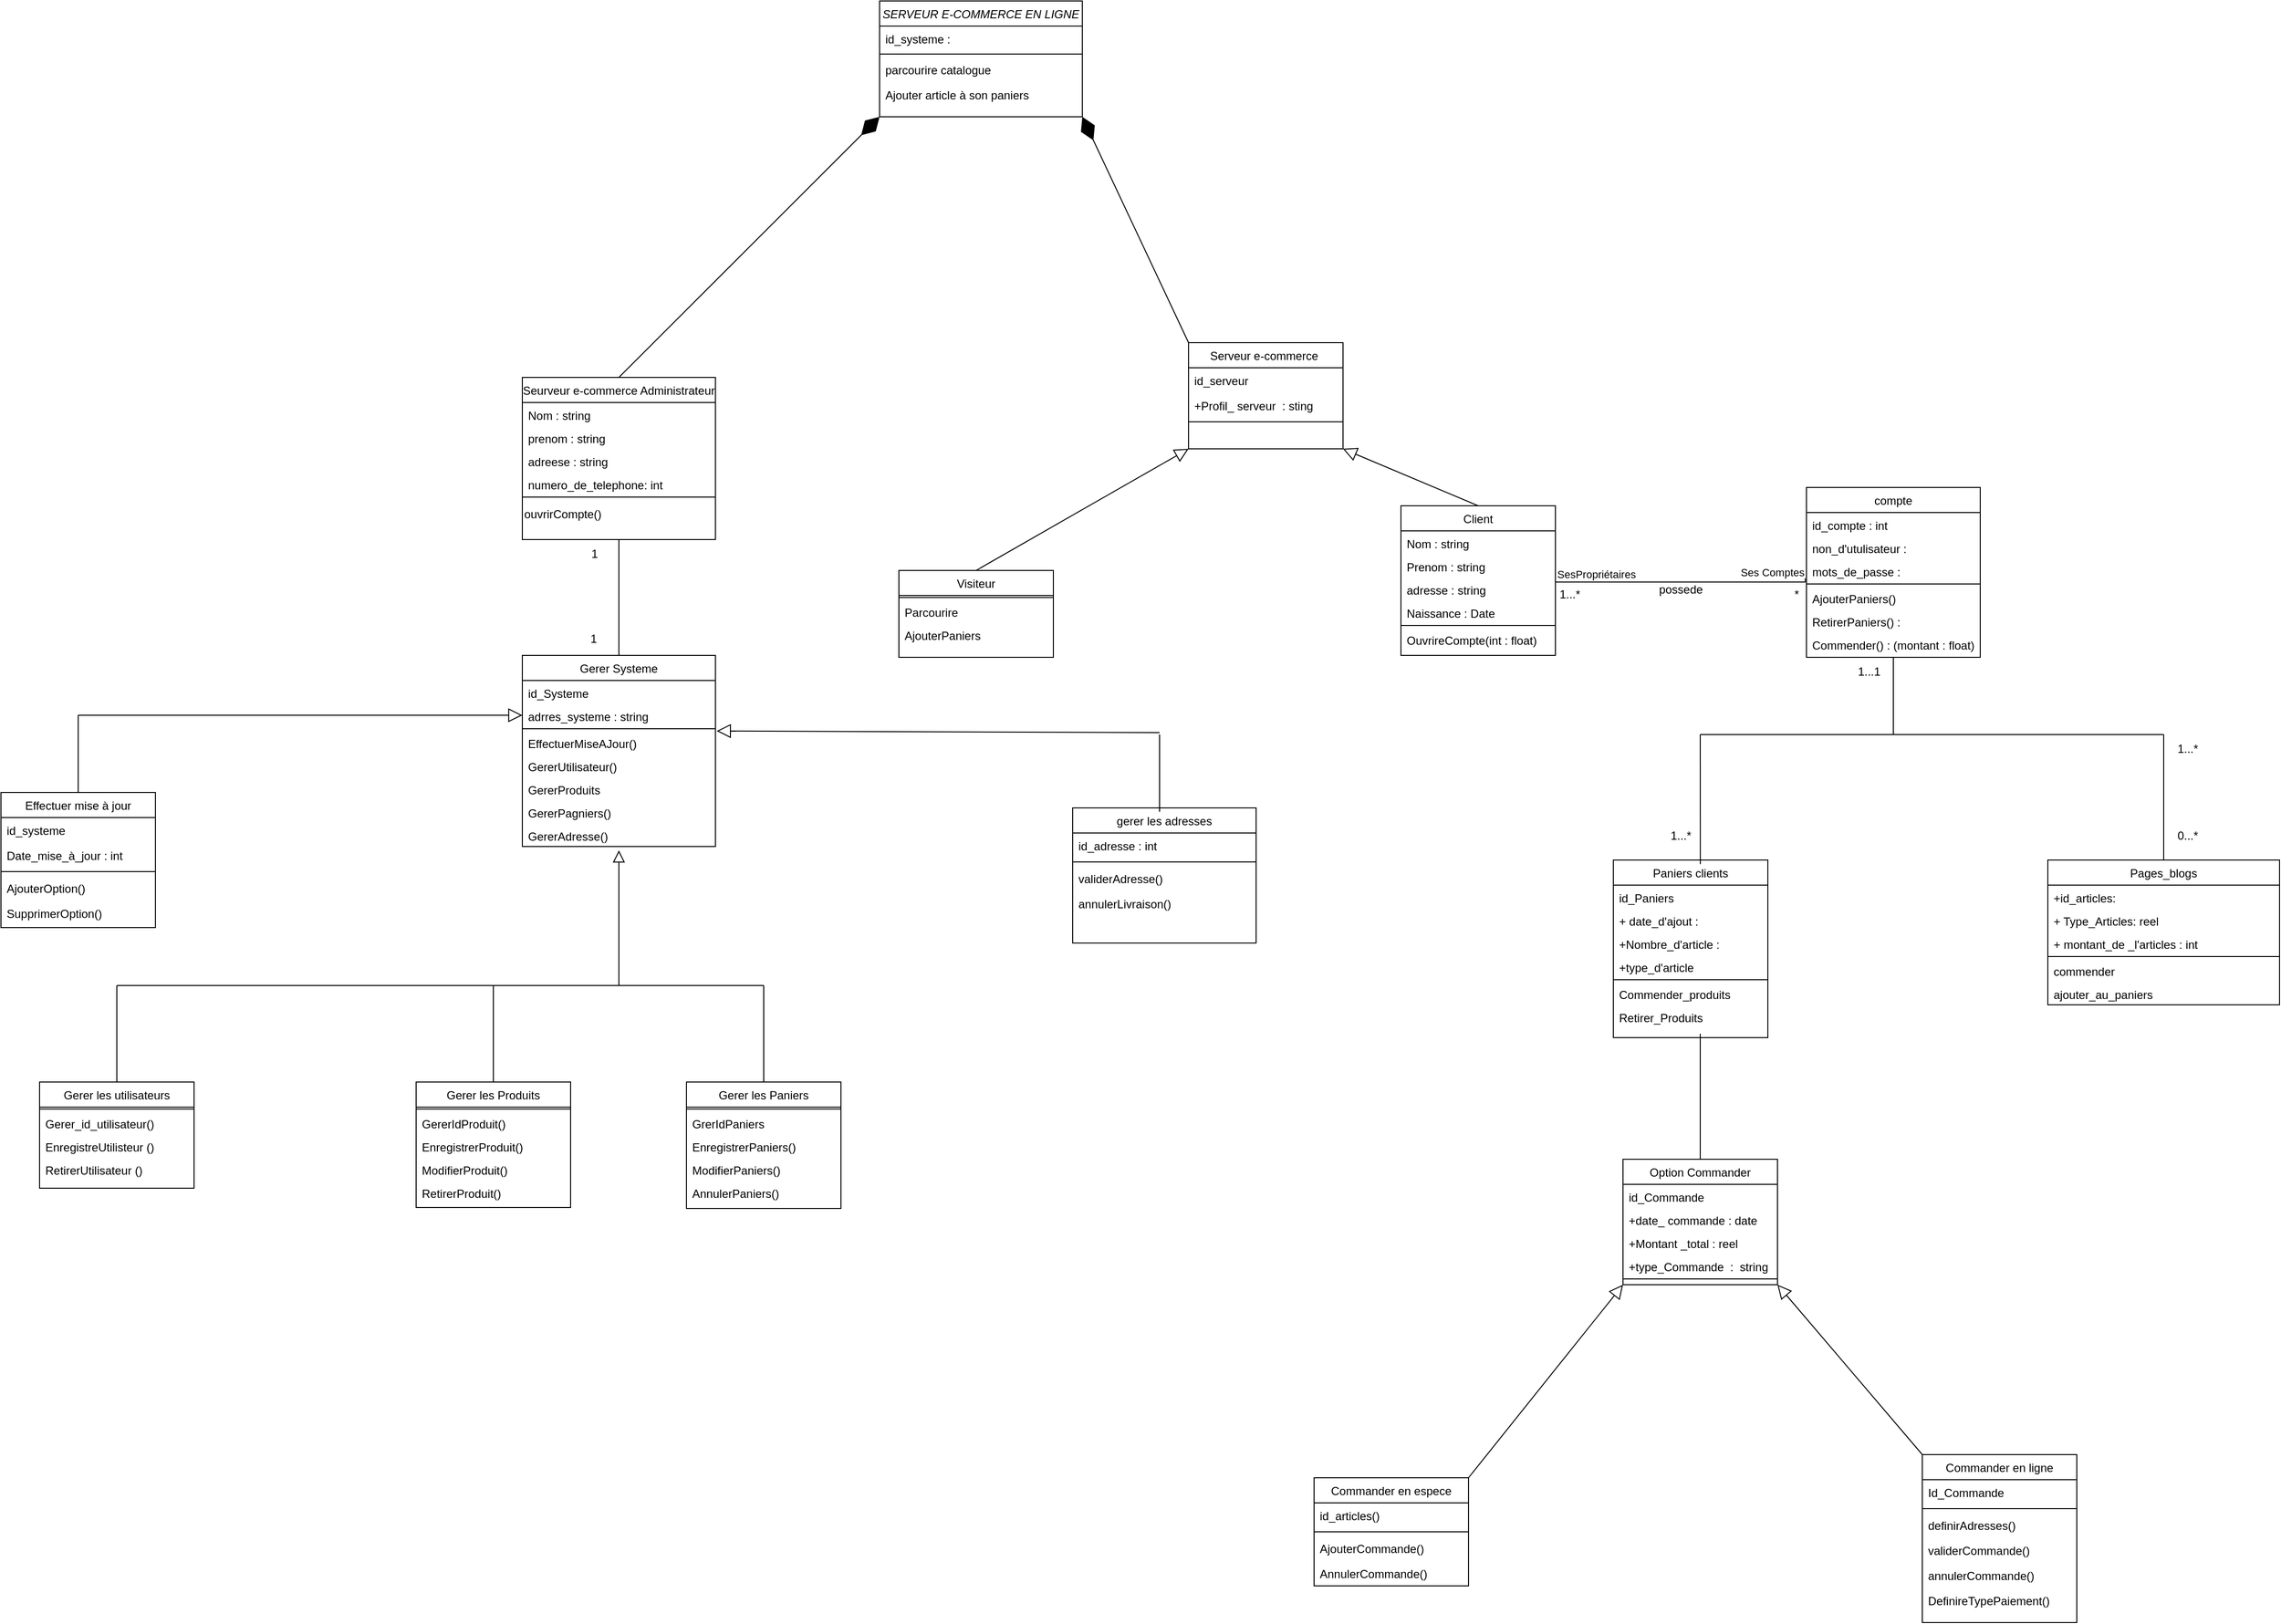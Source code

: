 <mxfile version="20.3.0" type="device"><diagram id="C5RBs43oDa-KdzZeNtuy" name="Page-1"><mxGraphModel dx="2131" dy="651" grid="1" gridSize="10" guides="1" tooltips="1" connect="1" arrows="1" fold="1" page="1" pageScale="1" pageWidth="827" pageHeight="1169" math="0" shadow="0"><root><mxCell id="WIyWlLk6GJQsqaUBKTNV-0"/><mxCell id="WIyWlLk6GJQsqaUBKTNV-1" parent="WIyWlLk6GJQsqaUBKTNV-0"/><mxCell id="hyvHDN27M4b1PUdBLW66-0" value="SERVEUR E-COMMERCE EN LIGNE" style="swimlane;fontStyle=2;align=center;verticalAlign=top;childLayout=stackLayout;horizontal=1;startSize=26;horizontalStack=0;resizeParent=1;resizeLast=0;collapsible=1;marginBottom=0;rounded=0;shadow=0;strokeWidth=1;" parent="WIyWlLk6GJQsqaUBKTNV-1" vertex="1"><mxGeometry x="150" y="80" width="210" height="120" as="geometry"><mxRectangle x="230" y="140" width="160" height="26" as="alternateBounds"/></mxGeometry></mxCell><mxCell id="hyvHDN27M4b1PUdBLW66-1" value="id_systeme : " style="text;align=left;verticalAlign=top;spacingLeft=4;spacingRight=4;overflow=hidden;rotatable=0;points=[[0,0.5],[1,0.5]];portConstraint=eastwest;" parent="hyvHDN27M4b1PUdBLW66-0" vertex="1"><mxGeometry y="26" width="210" height="26" as="geometry"/></mxCell><mxCell id="hyvHDN27M4b1PUdBLW66-4" value="" style="line;html=1;strokeWidth=1;align=left;verticalAlign=middle;spacingTop=-1;spacingLeft=3;spacingRight=3;rotatable=0;labelPosition=right;points=[];portConstraint=eastwest;" parent="hyvHDN27M4b1PUdBLW66-0" vertex="1"><mxGeometry y="52" width="210" height="6" as="geometry"/></mxCell><mxCell id="hyvHDN27M4b1PUdBLW66-2" value="parcourire catalogue  " style="text;align=left;verticalAlign=top;spacingLeft=4;spacingRight=4;overflow=hidden;rotatable=0;points=[[0,0.5],[1,0.5]];portConstraint=eastwest;rounded=0;shadow=0;html=0;" parent="hyvHDN27M4b1PUdBLW66-0" vertex="1"><mxGeometry y="58" width="210" height="26" as="geometry"/></mxCell><mxCell id="hyvHDN27M4b1PUdBLW66-3" value="Ajouter article à son paniers" style="text;align=left;verticalAlign=top;spacingLeft=4;spacingRight=4;overflow=hidden;rotatable=0;points=[[0,0.5],[1,0.5]];portConstraint=eastwest;rounded=0;shadow=0;html=0;" parent="hyvHDN27M4b1PUdBLW66-0" vertex="1"><mxGeometry y="84" width="210" height="26" as="geometry"/></mxCell><mxCell id="hyvHDN27M4b1PUdBLW66-5" value="Serveur e-commerce " style="swimlane;fontStyle=0;align=center;verticalAlign=top;childLayout=stackLayout;horizontal=1;startSize=26;horizontalStack=0;resizeParent=1;resizeLast=0;collapsible=1;marginBottom=0;rounded=0;shadow=0;strokeWidth=1;" parent="WIyWlLk6GJQsqaUBKTNV-1" vertex="1"><mxGeometry x="470" y="434" width="160" height="110" as="geometry"><mxRectangle x="340" y="380" width="170" height="26" as="alternateBounds"/></mxGeometry></mxCell><mxCell id="hyvHDN27M4b1PUdBLW66-6" value="id_serveur " style="text;align=left;verticalAlign=top;spacingLeft=4;spacingRight=4;overflow=hidden;rotatable=0;points=[[0,0.5],[1,0.5]];portConstraint=eastwest;" parent="hyvHDN27M4b1PUdBLW66-5" vertex="1"><mxGeometry y="26" width="160" height="26" as="geometry"/></mxCell><mxCell id="hyvHDN27M4b1PUdBLW66-7" value="+Profil_ serveur  : sting" style="text;align=left;verticalAlign=top;spacingLeft=4;spacingRight=4;overflow=hidden;rotatable=0;points=[[0,0.5],[1,0.5]];portConstraint=eastwest;" parent="hyvHDN27M4b1PUdBLW66-5" vertex="1"><mxGeometry y="52" width="160" height="26" as="geometry"/></mxCell><mxCell id="hyvHDN27M4b1PUdBLW66-8" value="" style="line;html=1;strokeWidth=1;align=left;verticalAlign=middle;spacingTop=-1;spacingLeft=3;spacingRight=3;rotatable=0;labelPosition=right;points=[];portConstraint=eastwest;" parent="hyvHDN27M4b1PUdBLW66-5" vertex="1"><mxGeometry y="78" width="160" height="8" as="geometry"/></mxCell><mxCell id="hyvHDN27M4b1PUdBLW66-9" value="" style="endArrow=diamondThin;endFill=1;endSize=24;html=1;rounded=0;exitX=0.5;exitY=0;exitDx=0;exitDy=0;entryX=0;entryY=1;entryDx=0;entryDy=0;" parent="WIyWlLk6GJQsqaUBKTNV-1" source="hyvHDN27M4b1PUdBLW66-11" target="hyvHDN27M4b1PUdBLW66-0" edge="1"><mxGeometry width="160" relative="1" as="geometry"><mxPoint x="60" y="420" as="sourcePoint"/><mxPoint x="150.21" y="220.002" as="targetPoint"/></mxGeometry></mxCell><mxCell id="hyvHDN27M4b1PUdBLW66-10" value="" style="endArrow=diamondThin;endFill=1;endSize=24;html=1;rounded=0;entryX=1;entryY=1;entryDx=0;entryDy=0;exitX=0;exitY=0;exitDx=0;exitDy=0;" parent="WIyWlLk6GJQsqaUBKTNV-1" source="hyvHDN27M4b1PUdBLW66-5" target="hyvHDN27M4b1PUdBLW66-0" edge="1"><mxGeometry width="160" relative="1" as="geometry"><mxPoint x="310" y="370" as="sourcePoint"/><mxPoint x="361.26" y="220.002" as="targetPoint"/></mxGeometry></mxCell><mxCell id="hyvHDN27M4b1PUdBLW66-11" value="Seurveur e-commerce Administrateur" style="swimlane;fontStyle=0;align=center;verticalAlign=top;childLayout=stackLayout;horizontal=1;startSize=26;horizontalStack=0;resizeParent=1;resizeLast=0;collapsible=1;marginBottom=0;rounded=0;shadow=0;strokeWidth=1;" parent="WIyWlLk6GJQsqaUBKTNV-1" vertex="1"><mxGeometry x="-220" y="470" width="200" height="168" as="geometry"><mxRectangle x="340" y="380" width="170" height="26" as="alternateBounds"/></mxGeometry></mxCell><mxCell id="hyvHDN27M4b1PUdBLW66-12" value="Nom : string " style="text;align=left;verticalAlign=top;spacingLeft=4;spacingRight=4;overflow=hidden;rotatable=0;points=[[0,0.5],[1,0.5]];portConstraint=eastwest;" parent="hyvHDN27M4b1PUdBLW66-11" vertex="1"><mxGeometry y="26" width="200" height="24" as="geometry"/></mxCell><mxCell id="hyvHDN27M4b1PUdBLW66-13" value="prenom : string " style="text;align=left;verticalAlign=top;spacingLeft=4;spacingRight=4;overflow=hidden;rotatable=0;points=[[0,0.5],[1,0.5]];portConstraint=eastwest;" parent="hyvHDN27M4b1PUdBLW66-11" vertex="1"><mxGeometry y="50" width="200" height="24" as="geometry"/></mxCell><mxCell id="hyvHDN27M4b1PUdBLW66-14" value="adreese : string" style="text;align=left;verticalAlign=top;spacingLeft=4;spacingRight=4;overflow=hidden;rotatable=0;points=[[0,0.5],[1,0.5]];portConstraint=eastwest;" parent="hyvHDN27M4b1PUdBLW66-11" vertex="1"><mxGeometry y="74" width="200" height="24" as="geometry"/></mxCell><mxCell id="hyvHDN27M4b1PUdBLW66-15" value="numero_de_telephone: int " style="text;align=left;verticalAlign=top;spacingLeft=4;spacingRight=4;overflow=hidden;rotatable=0;points=[[0,0.5],[1,0.5]];portConstraint=eastwest;" parent="hyvHDN27M4b1PUdBLW66-11" vertex="1"><mxGeometry y="98" width="200" height="22" as="geometry"/></mxCell><mxCell id="hyvHDN27M4b1PUdBLW66-16" value="" style="line;html=1;strokeWidth=1;align=left;verticalAlign=middle;spacingTop=-1;spacingLeft=3;spacingRight=3;rotatable=0;labelPosition=right;points=[];portConstraint=eastwest;" parent="hyvHDN27M4b1PUdBLW66-11" vertex="1"><mxGeometry y="120" width="200" height="8" as="geometry"/></mxCell><mxCell id="hyvHDN27M4b1PUdBLW66-17" value="ouvrirCompte()" style="text;whiteSpace=wrap;html=1;" parent="hyvHDN27M4b1PUdBLW66-11" vertex="1"><mxGeometry y="128" width="200" height="40" as="geometry"/></mxCell><mxCell id="hyvHDN27M4b1PUdBLW66-18" value="" style="edgeStyle=none;html=1;endArrow=block;endFill=0;endSize=12;verticalAlign=bottom;rounded=0;entryX=0;entryY=1;entryDx=0;entryDy=0;exitX=0.5;exitY=0;exitDx=0;exitDy=0;" parent="WIyWlLk6GJQsqaUBKTNV-1" source="hyvHDN27M4b1PUdBLW66-19" target="hyvHDN27M4b1PUdBLW66-5" edge="1"><mxGeometry width="160" relative="1" as="geometry"><mxPoint x="340" y="650" as="sourcePoint"/><mxPoint x="410.0" y="530" as="targetPoint"/></mxGeometry></mxCell><mxCell id="hyvHDN27M4b1PUdBLW66-19" value="Visiteur" style="swimlane;fontStyle=0;align=center;verticalAlign=top;childLayout=stackLayout;horizontal=1;startSize=26;horizontalStack=0;resizeParent=1;resizeLast=0;collapsible=1;marginBottom=0;rounded=0;shadow=0;strokeWidth=1;" parent="WIyWlLk6GJQsqaUBKTNV-1" vertex="1"><mxGeometry x="170" y="670" width="160" height="90" as="geometry"><mxRectangle x="340" y="380" width="170" height="26" as="alternateBounds"/></mxGeometry></mxCell><mxCell id="hyvHDN27M4b1PUdBLW66-22" value="" style="line;html=1;strokeWidth=1;align=left;verticalAlign=middle;spacingTop=-1;spacingLeft=3;spacingRight=3;rotatable=0;labelPosition=right;points=[];portConstraint=eastwest;" parent="hyvHDN27M4b1PUdBLW66-19" vertex="1"><mxGeometry y="26" width="160" height="4" as="geometry"/></mxCell><mxCell id="hyvHDN27M4b1PUdBLW66-21" value="Parcourire" style="text;align=left;verticalAlign=top;spacingLeft=4;spacingRight=4;overflow=hidden;rotatable=0;points=[[0,0.5],[1,0.5]];portConstraint=eastwest;" parent="hyvHDN27M4b1PUdBLW66-19" vertex="1"><mxGeometry y="30" width="160" height="24" as="geometry"/></mxCell><mxCell id="hyvHDN27M4b1PUdBLW66-20" value="AjouterPaniers" style="text;align=left;verticalAlign=top;spacingLeft=4;spacingRight=4;overflow=hidden;rotatable=0;points=[[0,0.5],[1,0.5]];portConstraint=eastwest;" parent="hyvHDN27M4b1PUdBLW66-19" vertex="1"><mxGeometry y="54" width="160" height="24" as="geometry"/></mxCell><mxCell id="hyvHDN27M4b1PUdBLW66-23" value="" style="edgeStyle=none;html=1;endArrow=block;endFill=0;endSize=12;verticalAlign=bottom;rounded=0;entryX=1;entryY=1;entryDx=0;entryDy=0;exitX=0.5;exitY=0;exitDx=0;exitDy=0;" parent="WIyWlLk6GJQsqaUBKTNV-1" source="hyvHDN27M4b1PUdBLW66-24" target="hyvHDN27M4b1PUdBLW66-5" edge="1"><mxGeometry width="160" relative="1" as="geometry"><mxPoint x="730" y="640" as="sourcePoint"/><mxPoint x="670.0" y="620" as="targetPoint"/></mxGeometry></mxCell><mxCell id="hyvHDN27M4b1PUdBLW66-24" value="Client" style="swimlane;fontStyle=0;align=center;verticalAlign=top;childLayout=stackLayout;horizontal=1;startSize=26;horizontalStack=0;resizeParent=1;resizeLast=0;collapsible=1;marginBottom=0;rounded=0;shadow=0;strokeWidth=1;" parent="WIyWlLk6GJQsqaUBKTNV-1" vertex="1"><mxGeometry x="690" y="603" width="160" height="155" as="geometry"><mxRectangle x="340" y="380" width="170" height="26" as="alternateBounds"/></mxGeometry></mxCell><mxCell id="hyvHDN27M4b1PUdBLW66-25" value="Nom : string" style="text;align=left;verticalAlign=top;spacingLeft=4;spacingRight=4;overflow=hidden;rotatable=0;points=[[0,0.5],[1,0.5]];portConstraint=eastwest;" parent="hyvHDN27M4b1PUdBLW66-24" vertex="1"><mxGeometry y="26" width="160" height="24" as="geometry"/></mxCell><mxCell id="hyvHDN27M4b1PUdBLW66-26" value="Prenom : string" style="text;align=left;verticalAlign=top;spacingLeft=4;spacingRight=4;overflow=hidden;rotatable=0;points=[[0,0.5],[1,0.5]];portConstraint=eastwest;" parent="hyvHDN27M4b1PUdBLW66-24" vertex="1"><mxGeometry y="50" width="160" height="24" as="geometry"/></mxCell><mxCell id="hyvHDN27M4b1PUdBLW66-27" value="adresse : string" style="text;align=left;verticalAlign=top;spacingLeft=4;spacingRight=4;overflow=hidden;rotatable=0;points=[[0,0.5],[1,0.5]];portConstraint=eastwest;" parent="hyvHDN27M4b1PUdBLW66-24" vertex="1"><mxGeometry y="74" width="160" height="24" as="geometry"/></mxCell><mxCell id="hyvHDN27M4b1PUdBLW66-28" value="Naissance : Date " style="text;align=left;verticalAlign=top;spacingLeft=4;spacingRight=4;overflow=hidden;rotatable=0;points=[[0,0.5],[1,0.5]];portConstraint=eastwest;" parent="hyvHDN27M4b1PUdBLW66-24" vertex="1"><mxGeometry y="98" width="160" height="24" as="geometry"/></mxCell><mxCell id="hyvHDN27M4b1PUdBLW66-29" value="" style="line;html=1;strokeWidth=1;align=left;verticalAlign=middle;spacingTop=-1;spacingLeft=3;spacingRight=3;rotatable=0;labelPosition=right;points=[];portConstraint=eastwest;" parent="hyvHDN27M4b1PUdBLW66-24" vertex="1"><mxGeometry y="122" width="160" height="4" as="geometry"/></mxCell><mxCell id="hyvHDN27M4b1PUdBLW66-30" value="OuvrireCompte(int : float)" style="text;align=left;verticalAlign=top;spacingLeft=4;spacingRight=4;overflow=hidden;rotatable=0;points=[[0,0.5],[1,0.5]];portConstraint=eastwest;" parent="hyvHDN27M4b1PUdBLW66-24" vertex="1"><mxGeometry y="126" width="160" height="24" as="geometry"/></mxCell><mxCell id="hyvHDN27M4b1PUdBLW66-31" value="Option Commander" style="swimlane;fontStyle=0;align=center;verticalAlign=top;childLayout=stackLayout;horizontal=1;startSize=26;horizontalStack=0;resizeParent=1;resizeLast=0;collapsible=1;marginBottom=0;rounded=0;shadow=0;strokeWidth=1;" parent="WIyWlLk6GJQsqaUBKTNV-1" vertex="1"><mxGeometry x="920" y="1280" width="160" height="130" as="geometry"><mxRectangle x="340" y="380" width="170" height="26" as="alternateBounds"/></mxGeometry></mxCell><mxCell id="hyvHDN27M4b1PUdBLW66-32" value="id_Commande" style="text;align=left;verticalAlign=top;spacingLeft=4;spacingRight=4;overflow=hidden;rotatable=0;points=[[0,0.5],[1,0.5]];portConstraint=eastwest;" parent="hyvHDN27M4b1PUdBLW66-31" vertex="1"><mxGeometry y="26" width="160" height="24" as="geometry"/></mxCell><mxCell id="hyvHDN27M4b1PUdBLW66-33" value="+date_ commande : date" style="text;align=left;verticalAlign=top;spacingLeft=4;spacingRight=4;overflow=hidden;rotatable=0;points=[[0,0.5],[1,0.5]];portConstraint=eastwest;" parent="hyvHDN27M4b1PUdBLW66-31" vertex="1"><mxGeometry y="50" width="160" height="24" as="geometry"/></mxCell><mxCell id="hyvHDN27M4b1PUdBLW66-34" value="+Montant _total : reel " style="text;align=left;verticalAlign=top;spacingLeft=4;spacingRight=4;overflow=hidden;rotatable=0;points=[[0,0.5],[1,0.5]];portConstraint=eastwest;" parent="hyvHDN27M4b1PUdBLW66-31" vertex="1"><mxGeometry y="74" width="160" height="24" as="geometry"/></mxCell><mxCell id="hyvHDN27M4b1PUdBLW66-35" value="+type_Commande  :  string" style="text;align=left;verticalAlign=top;spacingLeft=4;spacingRight=4;overflow=hidden;rotatable=0;points=[[0,0.5],[1,0.5]];portConstraint=eastwest;" parent="hyvHDN27M4b1PUdBLW66-31" vertex="1"><mxGeometry y="98" width="160" height="24" as="geometry"/></mxCell><mxCell id="hyvHDN27M4b1PUdBLW66-36" value="" style="line;html=1;strokeWidth=1;align=left;verticalAlign=middle;spacingTop=-1;spacingLeft=3;spacingRight=3;rotatable=0;labelPosition=right;points=[];portConstraint=eastwest;" parent="hyvHDN27M4b1PUdBLW66-31" vertex="1"><mxGeometry y="122" width="160" height="4" as="geometry"/></mxCell><mxCell id="hyvHDN27M4b1PUdBLW66-39" value="Paniers clients" style="swimlane;fontStyle=0;align=center;verticalAlign=top;childLayout=stackLayout;horizontal=1;startSize=26;horizontalStack=0;resizeParent=1;resizeLast=0;collapsible=1;marginBottom=0;rounded=0;shadow=0;strokeWidth=1;" parent="WIyWlLk6GJQsqaUBKTNV-1" vertex="1"><mxGeometry x="910" y="970" width="160" height="184" as="geometry"><mxRectangle x="340" y="380" width="170" height="26" as="alternateBounds"/></mxGeometry></mxCell><mxCell id="hyvHDN27M4b1PUdBLW66-40" value="id_Paniers" style="text;align=left;verticalAlign=top;spacingLeft=4;spacingRight=4;overflow=hidden;rotatable=0;points=[[0,0.5],[1,0.5]];portConstraint=eastwest;" parent="hyvHDN27M4b1PUdBLW66-39" vertex="1"><mxGeometry y="26" width="160" height="24" as="geometry"/></mxCell><mxCell id="hyvHDN27M4b1PUdBLW66-41" value="+ date_d'ajout : " style="text;align=left;verticalAlign=top;spacingLeft=4;spacingRight=4;overflow=hidden;rotatable=0;points=[[0,0.5],[1,0.5]];portConstraint=eastwest;" parent="hyvHDN27M4b1PUdBLW66-39" vertex="1"><mxGeometry y="50" width="160" height="24" as="geometry"/></mxCell><mxCell id="hyvHDN27M4b1PUdBLW66-42" value="+Nombre_d'article : " style="text;align=left;verticalAlign=top;spacingLeft=4;spacingRight=4;overflow=hidden;rotatable=0;points=[[0,0.5],[1,0.5]];portConstraint=eastwest;" parent="hyvHDN27M4b1PUdBLW66-39" vertex="1"><mxGeometry y="74" width="160" height="24" as="geometry"/></mxCell><mxCell id="hyvHDN27M4b1PUdBLW66-43" value="+type_d'article " style="text;align=left;verticalAlign=top;spacingLeft=4;spacingRight=4;overflow=hidden;rotatable=0;points=[[0,0.5],[1,0.5]];portConstraint=eastwest;" parent="hyvHDN27M4b1PUdBLW66-39" vertex="1"><mxGeometry y="98" width="160" height="24" as="geometry"/></mxCell><mxCell id="hyvHDN27M4b1PUdBLW66-44" value="" style="line;html=1;strokeWidth=1;align=left;verticalAlign=middle;spacingTop=-1;spacingLeft=3;spacingRight=3;rotatable=0;labelPosition=right;points=[];portConstraint=eastwest;" parent="hyvHDN27M4b1PUdBLW66-39" vertex="1"><mxGeometry y="122" width="160" height="4" as="geometry"/></mxCell><mxCell id="hyvHDN27M4b1PUdBLW66-45" value="Commender_produits" style="text;align=left;verticalAlign=top;spacingLeft=4;spacingRight=4;overflow=hidden;rotatable=0;points=[[0,0.5],[1,0.5]];portConstraint=eastwest;" parent="hyvHDN27M4b1PUdBLW66-39" vertex="1"><mxGeometry y="126" width="160" height="24" as="geometry"/></mxCell><mxCell id="hyvHDN27M4b1PUdBLW66-46" value="Retirer_Produits" style="text;align=left;verticalAlign=top;spacingLeft=4;spacingRight=4;overflow=hidden;rotatable=0;points=[[0,0.5],[1,0.5]];portConstraint=eastwest;" parent="hyvHDN27M4b1PUdBLW66-39" vertex="1"><mxGeometry y="150" width="160" height="24" as="geometry"/></mxCell><mxCell id="hyvHDN27M4b1PUdBLW66-47" value="Pages_blogs" style="swimlane;fontStyle=0;align=center;verticalAlign=top;childLayout=stackLayout;horizontal=1;startSize=26;horizontalStack=0;resizeParent=1;resizeLast=0;collapsible=1;marginBottom=0;rounded=0;shadow=0;strokeWidth=1;" parent="WIyWlLk6GJQsqaUBKTNV-1" vertex="1"><mxGeometry x="1360" y="970" width="240" height="150" as="geometry"><mxRectangle x="340" y="380" width="170" height="26" as="alternateBounds"/></mxGeometry></mxCell><mxCell id="hyvHDN27M4b1PUdBLW66-48" value="+id_articles: " style="text;align=left;verticalAlign=top;spacingLeft=4;spacingRight=4;overflow=hidden;rotatable=0;points=[[0,0.5],[1,0.5]];portConstraint=eastwest;" parent="hyvHDN27M4b1PUdBLW66-47" vertex="1"><mxGeometry y="26" width="240" height="24" as="geometry"/></mxCell><mxCell id="hyvHDN27M4b1PUdBLW66-50" value="+ Type_Articles: reel" style="text;align=left;verticalAlign=top;spacingLeft=4;spacingRight=4;overflow=hidden;rotatable=0;points=[[0,0.5],[1,0.5]];portConstraint=eastwest;" parent="hyvHDN27M4b1PUdBLW66-47" vertex="1"><mxGeometry y="50" width="240" height="24" as="geometry"/></mxCell><mxCell id="hyvHDN27M4b1PUdBLW66-51" value="+ montant_de _l'articles : int" style="text;align=left;verticalAlign=top;spacingLeft=4;spacingRight=4;overflow=hidden;rotatable=0;points=[[0,0.5],[1,0.5]];portConstraint=eastwest;" parent="hyvHDN27M4b1PUdBLW66-47" vertex="1"><mxGeometry y="74" width="240" height="24" as="geometry"/></mxCell><mxCell id="hyvHDN27M4b1PUdBLW66-52" value="" style="line;html=1;strokeWidth=1;align=left;verticalAlign=middle;spacingTop=-1;spacingLeft=3;spacingRight=3;rotatable=0;labelPosition=right;points=[];portConstraint=eastwest;" parent="hyvHDN27M4b1PUdBLW66-47" vertex="1"><mxGeometry y="98" width="240" height="4" as="geometry"/></mxCell><mxCell id="hyvHDN27M4b1PUdBLW66-53" value="commender" style="text;align=left;verticalAlign=top;spacingLeft=4;spacingRight=4;overflow=hidden;rotatable=0;points=[[0,0.5],[1,0.5]];portConstraint=eastwest;" parent="hyvHDN27M4b1PUdBLW66-47" vertex="1"><mxGeometry y="102" width="240" height="24" as="geometry"/></mxCell><mxCell id="hyvHDN27M4b1PUdBLW66-54" value="ajouter_au_paniers" style="text;align=left;verticalAlign=top;spacingLeft=4;spacingRight=4;overflow=hidden;rotatable=0;points=[[0,0.5],[1,0.5]];portConstraint=eastwest;" parent="hyvHDN27M4b1PUdBLW66-47" vertex="1"><mxGeometry y="126" width="240" height="24" as="geometry"/></mxCell><mxCell id="hyvHDN27M4b1PUdBLW66-55" value="" style="endArrow=none;html=1;rounded=0;entryX=0.5;entryY=1;entryDx=0;entryDy=0;exitX=0.5;exitY=0;exitDx=0;exitDy=0;" parent="WIyWlLk6GJQsqaUBKTNV-1" source="hyvHDN27M4b1PUdBLW66-56" target="hyvHDN27M4b1PUdBLW66-11" edge="1"><mxGeometry width="50" height="50" relative="1" as="geometry"><mxPoint x="-130" y="760" as="sourcePoint"/><mxPoint x="-130" y="630.0" as="targetPoint"/><Array as="points"/></mxGeometry></mxCell><mxCell id="hyvHDN27M4b1PUdBLW66-56" value="Gerer Systeme" style="swimlane;fontStyle=0;align=center;verticalAlign=top;childLayout=stackLayout;horizontal=1;startSize=26;horizontalStack=0;resizeParent=1;resizeLast=0;collapsible=1;marginBottom=0;rounded=0;shadow=0;strokeWidth=1;" parent="WIyWlLk6GJQsqaUBKTNV-1" vertex="1"><mxGeometry x="-220" y="758" width="200" height="198" as="geometry"><mxRectangle x="340" y="380" width="170" height="26" as="alternateBounds"/></mxGeometry></mxCell><mxCell id="hyvHDN27M4b1PUdBLW66-57" value="id_Systeme" style="text;align=left;verticalAlign=top;spacingLeft=4;spacingRight=4;overflow=hidden;rotatable=0;points=[[0,0.5],[1,0.5]];portConstraint=eastwest;" parent="hyvHDN27M4b1PUdBLW66-56" vertex="1"><mxGeometry y="26" width="200" height="24" as="geometry"/></mxCell><mxCell id="hyvHDN27M4b1PUdBLW66-58" value="adrres_systeme : string " style="text;align=left;verticalAlign=top;spacingLeft=4;spacingRight=4;overflow=hidden;rotatable=0;points=[[0,0.5],[1,0.5]];portConstraint=eastwest;" parent="hyvHDN27M4b1PUdBLW66-56" vertex="1"><mxGeometry y="50" width="200" height="24" as="geometry"/></mxCell><mxCell id="hyvHDN27M4b1PUdBLW66-59" value="" style="line;html=1;strokeWidth=1;align=left;verticalAlign=middle;spacingTop=-1;spacingLeft=3;spacingRight=3;rotatable=0;labelPosition=right;points=[];portConstraint=eastwest;" parent="hyvHDN27M4b1PUdBLW66-56" vertex="1"><mxGeometry y="74" width="200" height="4" as="geometry"/></mxCell><mxCell id="hyvHDN27M4b1PUdBLW66-60" value="EffectuerMiseAJour()" style="text;align=left;verticalAlign=top;spacingLeft=4;spacingRight=4;overflow=hidden;rotatable=0;points=[[0,0.5],[1,0.5]];portConstraint=eastwest;" parent="hyvHDN27M4b1PUdBLW66-56" vertex="1"><mxGeometry y="78" width="200" height="24" as="geometry"/></mxCell><mxCell id="hyvHDN27M4b1PUdBLW66-61" value="GererUtilisateur()" style="text;align=left;verticalAlign=top;spacingLeft=4;spacingRight=4;overflow=hidden;rotatable=0;points=[[0,0.5],[1,0.5]];portConstraint=eastwest;" parent="hyvHDN27M4b1PUdBLW66-56" vertex="1"><mxGeometry y="102" width="200" height="24" as="geometry"/></mxCell><mxCell id="hyvHDN27M4b1PUdBLW66-62" value="GererProduits" style="text;align=left;verticalAlign=top;spacingLeft=4;spacingRight=4;overflow=hidden;rotatable=0;points=[[0,0.5],[1,0.5]];portConstraint=eastwest;" parent="hyvHDN27M4b1PUdBLW66-56" vertex="1"><mxGeometry y="126" width="200" height="24" as="geometry"/></mxCell><mxCell id="hyvHDN27M4b1PUdBLW66-145" value="GererPagniers()" style="text;align=left;verticalAlign=top;spacingLeft=4;spacingRight=4;overflow=hidden;rotatable=0;points=[[0,0.5],[1,0.5]];portConstraint=eastwest;" parent="hyvHDN27M4b1PUdBLW66-56" vertex="1"><mxGeometry y="150" width="200" height="24" as="geometry"/></mxCell><mxCell id="hyvHDN27M4b1PUdBLW66-146" value="GererAdresse()" style="text;align=left;verticalAlign=top;spacingLeft=4;spacingRight=4;overflow=hidden;rotatable=0;points=[[0,0.5],[1,0.5]];portConstraint=eastwest;" parent="hyvHDN27M4b1PUdBLW66-56" vertex="1"><mxGeometry y="174" width="200" height="24" as="geometry"/></mxCell><mxCell id="hyvHDN27M4b1PUdBLW66-63" value="" style="endArrow=block;endSize=10;endFill=0;shadow=0;strokeWidth=1;rounded=0;edgeStyle=elbowEdgeStyle;elbow=vertical;" parent="WIyWlLk6GJQsqaUBKTNV-1" edge="1"><mxGeometry width="160" relative="1" as="geometry"><mxPoint x="30" y="1100" as="sourcePoint"/><mxPoint x="-120" y="960" as="targetPoint"/><Array as="points"><mxPoint x="-40" y="1100"/></Array></mxGeometry></mxCell><mxCell id="hyvHDN27M4b1PUdBLW66-64" value="" style="endArrow=none;html=1;rounded=0;" parent="WIyWlLk6GJQsqaUBKTNV-1" edge="1"><mxGeometry width="50" height="50" relative="1" as="geometry"><mxPoint x="-120" y="1100" as="sourcePoint"/><mxPoint x="-290" y="1100" as="targetPoint"/></mxGeometry></mxCell><mxCell id="hyvHDN27M4b1PUdBLW66-65" value="" style="endArrow=none;html=1;rounded=0;exitX=0.5;exitY=0;exitDx=0;exitDy=0;" parent="WIyWlLk6GJQsqaUBKTNV-1" source="hyvHDN27M4b1PUdBLW66-72" edge="1"><mxGeometry width="50" height="50" relative="1" as="geometry"><mxPoint x="10" y="1190" as="sourcePoint"/><mxPoint x="30" y="1100" as="targetPoint"/><Array as="points"/></mxGeometry></mxCell><mxCell id="hyvHDN27M4b1PUdBLW66-66" value="Gerer les Produits" style="swimlane;fontStyle=0;align=center;verticalAlign=top;childLayout=stackLayout;horizontal=1;startSize=26;horizontalStack=0;resizeParent=1;resizeLast=0;collapsible=1;marginBottom=0;rounded=0;shadow=0;strokeWidth=1;" parent="WIyWlLk6GJQsqaUBKTNV-1" vertex="1"><mxGeometry x="-330" y="1200" width="160" height="130" as="geometry"><mxRectangle x="340" y="380" width="170" height="26" as="alternateBounds"/></mxGeometry></mxCell><mxCell id="hyvHDN27M4b1PUdBLW66-67" value="" style="line;html=1;strokeWidth=1;align=left;verticalAlign=middle;spacingTop=-1;spacingLeft=3;spacingRight=3;rotatable=0;labelPosition=right;points=[];portConstraint=eastwest;" parent="hyvHDN27M4b1PUdBLW66-66" vertex="1"><mxGeometry y="26" width="160" height="4" as="geometry"/></mxCell><mxCell id="hyvHDN27M4b1PUdBLW66-68" value="GererIdProduit()" style="text;align=left;verticalAlign=top;spacingLeft=4;spacingRight=4;overflow=hidden;rotatable=0;points=[[0,0.5],[1,0.5]];portConstraint=eastwest;" parent="hyvHDN27M4b1PUdBLW66-66" vertex="1"><mxGeometry y="30" width="160" height="24" as="geometry"/></mxCell><mxCell id="hyvHDN27M4b1PUdBLW66-69" value="EnregistrerProduit()" style="text;align=left;verticalAlign=top;spacingLeft=4;spacingRight=4;overflow=hidden;rotatable=0;points=[[0,0.5],[1,0.5]];portConstraint=eastwest;" parent="hyvHDN27M4b1PUdBLW66-66" vertex="1"><mxGeometry y="54" width="160" height="24" as="geometry"/></mxCell><mxCell id="hyvHDN27M4b1PUdBLW66-70" value="ModifierProduit()" style="text;align=left;verticalAlign=top;spacingLeft=4;spacingRight=4;overflow=hidden;rotatable=0;points=[[0,0.5],[1,0.5]];portConstraint=eastwest;" parent="hyvHDN27M4b1PUdBLW66-66" vertex="1"><mxGeometry y="78" width="160" height="24" as="geometry"/></mxCell><mxCell id="hyvHDN27M4b1PUdBLW66-71" value="RetirerProduit()" style="text;align=left;verticalAlign=top;spacingLeft=4;spacingRight=4;overflow=hidden;rotatable=0;points=[[0,0.5],[1,0.5]];portConstraint=eastwest;" parent="hyvHDN27M4b1PUdBLW66-66" vertex="1"><mxGeometry y="102" width="160" height="24" as="geometry"/></mxCell><mxCell id="hyvHDN27M4b1PUdBLW66-72" value="Gerer les Paniers" style="swimlane;fontStyle=0;align=center;verticalAlign=top;childLayout=stackLayout;horizontal=1;startSize=26;horizontalStack=0;resizeParent=1;resizeLast=0;collapsible=1;marginBottom=0;rounded=0;shadow=0;strokeWidth=1;" parent="WIyWlLk6GJQsqaUBKTNV-1" vertex="1"><mxGeometry x="-50" y="1200" width="160" height="131" as="geometry"><mxRectangle x="340" y="380" width="170" height="26" as="alternateBounds"/></mxGeometry></mxCell><mxCell id="hyvHDN27M4b1PUdBLW66-73" value="" style="line;html=1;strokeWidth=1;align=left;verticalAlign=middle;spacingTop=-1;spacingLeft=3;spacingRight=3;rotatable=0;labelPosition=right;points=[];portConstraint=eastwest;" parent="hyvHDN27M4b1PUdBLW66-72" vertex="1"><mxGeometry y="26" width="160" height="4" as="geometry"/></mxCell><mxCell id="hyvHDN27M4b1PUdBLW66-74" value="GrerIdPaniers&#10;" style="text;align=left;verticalAlign=top;spacingLeft=4;spacingRight=4;overflow=hidden;rotatable=0;points=[[0,0.5],[1,0.5]];portConstraint=eastwest;" parent="hyvHDN27M4b1PUdBLW66-72" vertex="1"><mxGeometry y="30" width="160" height="24" as="geometry"/></mxCell><mxCell id="hyvHDN27M4b1PUdBLW66-75" value="EnregistrerPaniers()" style="text;align=left;verticalAlign=top;spacingLeft=4;spacingRight=4;overflow=hidden;rotatable=0;points=[[0,0.5],[1,0.5]];portConstraint=eastwest;" parent="hyvHDN27M4b1PUdBLW66-72" vertex="1"><mxGeometry y="54" width="160" height="24" as="geometry"/></mxCell><mxCell id="hyvHDN27M4b1PUdBLW66-76" value="ModifierPaniers()" style="text;align=left;verticalAlign=top;spacingLeft=4;spacingRight=4;overflow=hidden;rotatable=0;points=[[0,0.5],[1,0.5]];portConstraint=eastwest;" parent="hyvHDN27M4b1PUdBLW66-72" vertex="1"><mxGeometry y="78" width="160" height="24" as="geometry"/></mxCell><mxCell id="hyvHDN27M4b1PUdBLW66-77" value="AnnulerPaniers()" style="text;align=left;verticalAlign=top;spacingLeft=4;spacingRight=4;overflow=hidden;rotatable=0;points=[[0,0.5],[1,0.5]];portConstraint=eastwest;" parent="hyvHDN27M4b1PUdBLW66-72" vertex="1"><mxGeometry y="102" width="160" height="24" as="geometry"/></mxCell><mxCell id="hyvHDN27M4b1PUdBLW66-78" value="" style="endArrow=none;html=1;rounded=0;" parent="WIyWlLk6GJQsqaUBKTNV-1" edge="1"><mxGeometry width="50" height="50" relative="1" as="geometry"><mxPoint x="-640" y="1100" as="sourcePoint"/><mxPoint x="-280" y="1100" as="targetPoint"/></mxGeometry></mxCell><mxCell id="hyvHDN27M4b1PUdBLW66-79" value="" style="endArrow=none;html=1;rounded=0;" parent="WIyWlLk6GJQsqaUBKTNV-1" edge="1"><mxGeometry width="50" height="50" relative="1" as="geometry"><mxPoint x="-640" y="1200" as="sourcePoint"/><mxPoint x="-640" y="1100" as="targetPoint"/></mxGeometry></mxCell><mxCell id="hyvHDN27M4b1PUdBLW66-80" value="Gerer les utilisateurs" style="swimlane;fontStyle=0;align=center;verticalAlign=top;childLayout=stackLayout;horizontal=1;startSize=26;horizontalStack=0;resizeParent=1;resizeLast=0;collapsible=1;marginBottom=0;rounded=0;shadow=0;strokeWidth=1;" parent="WIyWlLk6GJQsqaUBKTNV-1" vertex="1"><mxGeometry x="-720" y="1200" width="160" height="110" as="geometry"><mxRectangle x="340" y="380" width="170" height="26" as="alternateBounds"/></mxGeometry></mxCell><mxCell id="hyvHDN27M4b1PUdBLW66-81" value="" style="line;html=1;strokeWidth=1;align=left;verticalAlign=middle;spacingTop=-1;spacingLeft=3;spacingRight=3;rotatable=0;labelPosition=right;points=[];portConstraint=eastwest;" parent="hyvHDN27M4b1PUdBLW66-80" vertex="1"><mxGeometry y="26" width="160" height="4" as="geometry"/></mxCell><mxCell id="hyvHDN27M4b1PUdBLW66-82" value="Gerer_id_utilisateur()" style="text;align=left;verticalAlign=top;spacingLeft=4;spacingRight=4;overflow=hidden;rotatable=0;points=[[0,0.5],[1,0.5]];portConstraint=eastwest;" parent="hyvHDN27M4b1PUdBLW66-80" vertex="1"><mxGeometry y="30" width="160" height="24" as="geometry"/></mxCell><mxCell id="hyvHDN27M4b1PUdBLW66-83" value="EnregistreUtilisteur ()   " style="text;align=left;verticalAlign=top;spacingLeft=4;spacingRight=4;overflow=hidden;rotatable=0;points=[[0,0.5],[1,0.5]];portConstraint=eastwest;" parent="hyvHDN27M4b1PUdBLW66-80" vertex="1"><mxGeometry y="54" width="160" height="24" as="geometry"/></mxCell><mxCell id="hyvHDN27M4b1PUdBLW66-84" value="RetirerUtilisateur ()" style="text;align=left;verticalAlign=top;spacingLeft=4;spacingRight=4;overflow=hidden;rotatable=0;points=[[0,0.5],[1,0.5]];portConstraint=eastwest;" parent="hyvHDN27M4b1PUdBLW66-80" vertex="1"><mxGeometry y="78" width="160" height="24" as="geometry"/></mxCell><mxCell id="hyvHDN27M4b1PUdBLW66-85" value="compte" style="swimlane;fontStyle=0;align=center;verticalAlign=top;childLayout=stackLayout;horizontal=1;startSize=26;horizontalStack=0;resizeParent=1;resizeLast=0;collapsible=1;marginBottom=0;rounded=0;shadow=0;strokeWidth=1;" parent="WIyWlLk6GJQsqaUBKTNV-1" vertex="1"><mxGeometry x="1110" y="584" width="180" height="176" as="geometry"><mxRectangle x="340" y="380" width="170" height="26" as="alternateBounds"/></mxGeometry></mxCell><mxCell id="hyvHDN27M4b1PUdBLW66-86" value="id_compte : int " style="text;align=left;verticalAlign=top;spacingLeft=4;spacingRight=4;overflow=hidden;rotatable=0;points=[[0,0.5],[1,0.5]];portConstraint=eastwest;" parent="hyvHDN27M4b1PUdBLW66-85" vertex="1"><mxGeometry y="26" width="180" height="24" as="geometry"/></mxCell><mxCell id="hyvHDN27M4b1PUdBLW66-87" value="non_d'utulisateur : " style="text;align=left;verticalAlign=top;spacingLeft=4;spacingRight=4;overflow=hidden;rotatable=0;points=[[0,0.5],[1,0.5]];portConstraint=eastwest;" parent="hyvHDN27M4b1PUdBLW66-85" vertex="1"><mxGeometry y="50" width="180" height="24" as="geometry"/></mxCell><mxCell id="hyvHDN27M4b1PUdBLW66-88" value="mots_de_passe :" style="text;align=left;verticalAlign=top;spacingLeft=4;spacingRight=4;overflow=hidden;rotatable=0;points=[[0,0.5],[1,0.5]];portConstraint=eastwest;" parent="hyvHDN27M4b1PUdBLW66-85" vertex="1"><mxGeometry y="74" width="180" height="24" as="geometry"/></mxCell><mxCell id="hyvHDN27M4b1PUdBLW66-89" value="" style="line;html=1;strokeWidth=1;align=left;verticalAlign=middle;spacingTop=-1;spacingLeft=3;spacingRight=3;rotatable=0;labelPosition=right;points=[];portConstraint=eastwest;" parent="hyvHDN27M4b1PUdBLW66-85" vertex="1"><mxGeometry y="98" width="180" height="4" as="geometry"/></mxCell><mxCell id="hyvHDN27M4b1PUdBLW66-90" value="AjouterPaniers()" style="text;align=left;verticalAlign=top;spacingLeft=4;spacingRight=4;overflow=hidden;rotatable=0;points=[[0,0.5],[1,0.5]];portConstraint=eastwest;" parent="hyvHDN27M4b1PUdBLW66-85" vertex="1"><mxGeometry y="102" width="180" height="24" as="geometry"/></mxCell><mxCell id="hyvHDN27M4b1PUdBLW66-91" value="RetirerPaniers() : " style="text;align=left;verticalAlign=top;spacingLeft=4;spacingRight=4;overflow=hidden;rotatable=0;points=[[0,0.5],[1,0.5]];portConstraint=eastwest;" parent="hyvHDN27M4b1PUdBLW66-85" vertex="1"><mxGeometry y="126" width="180" height="24" as="geometry"/></mxCell><mxCell id="hyvHDN27M4b1PUdBLW66-92" value="Commender() : (montant : float)" style="text;align=left;verticalAlign=top;spacingLeft=4;spacingRight=4;overflow=hidden;rotatable=0;points=[[0,0.5],[1,0.5]];portConstraint=eastwest;" parent="hyvHDN27M4b1PUdBLW66-85" vertex="1"><mxGeometry y="150" width="180" height="24" as="geometry"/></mxCell><mxCell id="hyvHDN27M4b1PUdBLW66-93" value="" style="endArrow=none;html=1;edgeStyle=orthogonalEdgeStyle;rounded=0;entryX=-0.007;entryY=0.839;entryDx=0;entryDy=0;entryPerimeter=0;" parent="WIyWlLk6GJQsqaUBKTNV-1" target="hyvHDN27M4b1PUdBLW66-88" edge="1"><mxGeometry relative="1" as="geometry"><mxPoint x="850" y="682" as="sourcePoint"/><mxPoint x="1030" y="680" as="targetPoint"/><Array as="points"><mxPoint x="1109" y="682"/></Array></mxGeometry></mxCell><mxCell id="hyvHDN27M4b1PUdBLW66-94" value="SesPropriétaires" style="edgeLabel;resizable=0;html=1;align=left;verticalAlign=bottom;" parent="hyvHDN27M4b1PUdBLW66-93" connectable="0" vertex="1"><mxGeometry x="-1" relative="1" as="geometry"/></mxCell><mxCell id="hyvHDN27M4b1PUdBLW66-95" value="Ses Comptes" style="edgeLabel;resizable=0;html=1;align=right;verticalAlign=bottom;" parent="hyvHDN27M4b1PUdBLW66-93" connectable="0" vertex="1"><mxGeometry x="1" relative="1" as="geometry"><mxPoint y="2" as="offset"/></mxGeometry></mxCell><mxCell id="hyvHDN27M4b1PUdBLW66-96" value="1...*" style="text;html=1;strokeColor=none;fillColor=none;align=center;verticalAlign=middle;whiteSpace=wrap;rounded=0;" parent="WIyWlLk6GJQsqaUBKTNV-1" vertex="1"><mxGeometry x="850" y="680" width="30" height="30" as="geometry"/></mxCell><mxCell id="hyvHDN27M4b1PUdBLW66-97" value="*" style="text;html=1;strokeColor=none;fillColor=none;align=center;verticalAlign=middle;whiteSpace=wrap;rounded=0;" parent="WIyWlLk6GJQsqaUBKTNV-1" vertex="1"><mxGeometry x="1080" y="680" width="40" height="30" as="geometry"/></mxCell><mxCell id="hyvHDN27M4b1PUdBLW66-98" value="possede" style="text;html=1;strokeColor=none;fillColor=none;align=center;verticalAlign=middle;whiteSpace=wrap;rounded=0;" parent="WIyWlLk6GJQsqaUBKTNV-1" vertex="1"><mxGeometry x="950" y="680" width="60" height="20" as="geometry"/></mxCell><mxCell id="hyvHDN27M4b1PUdBLW66-101" value="" style="endArrow=none;html=1;rounded=0;" parent="WIyWlLk6GJQsqaUBKTNV-1" edge="1"><mxGeometry width="50" height="50" relative="1" as="geometry"><mxPoint x="1200" y="840" as="sourcePoint"/><mxPoint x="1200" y="760" as="targetPoint"/></mxGeometry></mxCell><mxCell id="hyvHDN27M4b1PUdBLW66-103" value="" style="endArrow=none;html=1;rounded=0;exitX=0.563;exitY=0.023;exitDx=0;exitDy=0;exitPerimeter=0;" parent="WIyWlLk6GJQsqaUBKTNV-1" source="hyvHDN27M4b1PUdBLW66-39" edge="1"><mxGeometry width="50" height="50" relative="1" as="geometry"><mxPoint x="1280" y="940" as="sourcePoint"/><mxPoint x="1000" y="840" as="targetPoint"/></mxGeometry></mxCell><mxCell id="hyvHDN27M4b1PUdBLW66-104" value="" style="endArrow=none;html=1;rounded=0;exitX=0.5;exitY=0;exitDx=0;exitDy=0;" parent="WIyWlLk6GJQsqaUBKTNV-1" source="hyvHDN27M4b1PUdBLW66-47" edge="1"><mxGeometry width="50" height="50" relative="1" as="geometry"><mxPoint x="1580" y="950" as="sourcePoint"/><mxPoint x="1480" y="840" as="targetPoint"/></mxGeometry></mxCell><mxCell id="hyvHDN27M4b1PUdBLW66-105" value="" style="edgeStyle=none;html=1;endArrow=block;endFill=0;endSize=12;verticalAlign=bottom;rounded=0;entryX=0;entryY=1;entryDx=0;entryDy=0;exitX=1;exitY=0;exitDx=0;exitDy=0;" parent="WIyWlLk6GJQsqaUBKTNV-1" source="hyvHDN27M4b1PUdBLW66-107" target="hyvHDN27M4b1PUdBLW66-31" edge="1"><mxGeometry width="160" relative="1" as="geometry"><mxPoint x="680" y="1240" as="sourcePoint"/><mxPoint x="820.0" y="1140" as="targetPoint"/></mxGeometry></mxCell><mxCell id="hyvHDN27M4b1PUdBLW66-106" value="" style="edgeStyle=none;html=1;endArrow=block;endFill=0;endSize=12;verticalAlign=bottom;rounded=0;exitX=0;exitY=0;exitDx=0;exitDy=0;entryX=1;entryY=1;entryDx=0;entryDy=0;" parent="WIyWlLk6GJQsqaUBKTNV-1" source="hyvHDN27M4b1PUdBLW66-112" target="hyvHDN27M4b1PUdBLW66-31" edge="1"><mxGeometry width="160" relative="1" as="geometry"><mxPoint x="1240" y="1560" as="sourcePoint"/><mxPoint x="1080" y="1460" as="targetPoint"/><Array as="points"/></mxGeometry></mxCell><mxCell id="hyvHDN27M4b1PUdBLW66-107" value="Commander en espece" style="swimlane;fontStyle=0;align=center;verticalAlign=top;childLayout=stackLayout;horizontal=1;startSize=26;horizontalStack=0;resizeParent=1;resizeLast=0;collapsible=1;marginBottom=0;rounded=0;shadow=0;strokeWidth=1;" parent="WIyWlLk6GJQsqaUBKTNV-1" vertex="1"><mxGeometry x="600" y="1610" width="160" height="112" as="geometry"><mxRectangle x="550" y="140" width="160" height="26" as="alternateBounds"/></mxGeometry></mxCell><mxCell id="hyvHDN27M4b1PUdBLW66-109" value="id_articles()" style="text;align=left;verticalAlign=top;spacingLeft=4;spacingRight=4;overflow=hidden;rotatable=0;points=[[0,0.5],[1,0.5]];portConstraint=eastwest;" parent="hyvHDN27M4b1PUdBLW66-107" vertex="1"><mxGeometry y="26" width="160" height="26" as="geometry"/></mxCell><mxCell id="hyvHDN27M4b1PUdBLW66-108" value="" style="line;html=1;strokeWidth=1;align=left;verticalAlign=middle;spacingTop=-1;spacingLeft=3;spacingRight=3;rotatable=0;labelPosition=right;points=[];portConstraint=eastwest;" parent="hyvHDN27M4b1PUdBLW66-107" vertex="1"><mxGeometry y="52" width="160" height="8" as="geometry"/></mxCell><mxCell id="hyvHDN27M4b1PUdBLW66-110" value="AjouterCommande()" style="text;align=left;verticalAlign=top;spacingLeft=4;spacingRight=4;overflow=hidden;rotatable=0;points=[[0,0.5],[1,0.5]];portConstraint=eastwest;" parent="hyvHDN27M4b1PUdBLW66-107" vertex="1"><mxGeometry y="60" width="160" height="26" as="geometry"/></mxCell><mxCell id="hyvHDN27M4b1PUdBLW66-111" value="AnnulerCommande()" style="text;align=left;verticalAlign=top;spacingLeft=4;spacingRight=4;overflow=hidden;rotatable=0;points=[[0,0.5],[1,0.5]];portConstraint=eastwest;" parent="hyvHDN27M4b1PUdBLW66-107" vertex="1"><mxGeometry y="86" width="160" height="26" as="geometry"/></mxCell><mxCell id="hyvHDN27M4b1PUdBLW66-112" value="Commander en ligne" style="swimlane;fontStyle=0;align=center;verticalAlign=top;childLayout=stackLayout;horizontal=1;startSize=26;horizontalStack=0;resizeParent=1;resizeLast=0;collapsible=1;marginBottom=0;rounded=0;shadow=0;strokeWidth=1;" parent="WIyWlLk6GJQsqaUBKTNV-1" vertex="1"><mxGeometry x="1230" y="1586" width="160" height="174" as="geometry"><mxRectangle x="550" y="140" width="160" height="26" as="alternateBounds"/></mxGeometry></mxCell><mxCell id="hyvHDN27M4b1PUdBLW66-114" value="Id_Commande" style="text;align=left;verticalAlign=top;spacingLeft=4;spacingRight=4;overflow=hidden;rotatable=0;points=[[0,0.5],[1,0.5]];portConstraint=eastwest;" parent="hyvHDN27M4b1PUdBLW66-112" vertex="1"><mxGeometry y="26" width="160" height="26" as="geometry"/></mxCell><mxCell id="hyvHDN27M4b1PUdBLW66-113" value="" style="line;html=1;strokeWidth=1;align=left;verticalAlign=middle;spacingTop=-1;spacingLeft=3;spacingRight=3;rotatable=0;labelPosition=right;points=[];portConstraint=eastwest;" parent="hyvHDN27M4b1PUdBLW66-112" vertex="1"><mxGeometry y="52" width="160" height="8" as="geometry"/></mxCell><mxCell id="hyvHDN27M4b1PUdBLW66-115" value="definirAdresses()" style="text;align=left;verticalAlign=top;spacingLeft=4;spacingRight=4;overflow=hidden;rotatable=0;points=[[0,0.5],[1,0.5]];portConstraint=eastwest;" parent="hyvHDN27M4b1PUdBLW66-112" vertex="1"><mxGeometry y="60" width="160" height="26" as="geometry"/></mxCell><mxCell id="hyvHDN27M4b1PUdBLW66-116" value="validerCommande()" style="text;align=left;verticalAlign=top;spacingLeft=4;spacingRight=4;overflow=hidden;rotatable=0;points=[[0,0.5],[1,0.5]];portConstraint=eastwest;" parent="hyvHDN27M4b1PUdBLW66-112" vertex="1"><mxGeometry y="86" width="160" height="26" as="geometry"/></mxCell><mxCell id="hyvHDN27M4b1PUdBLW66-117" value="annulerCommande()" style="text;align=left;verticalAlign=top;spacingLeft=4;spacingRight=4;overflow=hidden;rotatable=0;points=[[0,0.5],[1,0.5]];portConstraint=eastwest;" parent="hyvHDN27M4b1PUdBLW66-112" vertex="1"><mxGeometry y="112" width="160" height="26" as="geometry"/></mxCell><mxCell id="hyvHDN27M4b1PUdBLW66-143" value="DefinireTypePaiement()" style="text;align=left;verticalAlign=top;spacingLeft=4;spacingRight=4;overflow=hidden;rotatable=0;points=[[0,0.5],[1,0.5]];portConstraint=eastwest;" parent="hyvHDN27M4b1PUdBLW66-112" vertex="1"><mxGeometry y="138" width="160" height="26" as="geometry"/></mxCell><mxCell id="hyvHDN27M4b1PUdBLW66-118" value="1...1" style="text;html=1;strokeColor=none;fillColor=none;align=center;verticalAlign=middle;whiteSpace=wrap;rounded=0;" parent="WIyWlLk6GJQsqaUBKTNV-1" vertex="1"><mxGeometry x="1160" y="760" width="30" height="30" as="geometry"/></mxCell><mxCell id="hyvHDN27M4b1PUdBLW66-119" value="1...*" style="text;html=1;strokeColor=none;fillColor=none;align=center;verticalAlign=middle;whiteSpace=wrap;rounded=0;" parent="WIyWlLk6GJQsqaUBKTNV-1" vertex="1"><mxGeometry x="965" y="930" width="30" height="30" as="geometry"/></mxCell><mxCell id="hyvHDN27M4b1PUdBLW66-120" value="0...*" style="text;html=1;strokeColor=none;fillColor=none;align=center;verticalAlign=middle;whiteSpace=wrap;rounded=0;" parent="WIyWlLk6GJQsqaUBKTNV-1" vertex="1"><mxGeometry x="1490" y="930" width="30" height="30" as="geometry"/></mxCell><mxCell id="hyvHDN27M4b1PUdBLW66-121" value="1...*" style="text;html=1;strokeColor=none;fillColor=none;align=center;verticalAlign=middle;whiteSpace=wrap;rounded=0;" parent="WIyWlLk6GJQsqaUBKTNV-1" vertex="1"><mxGeometry x="1490" y="840" width="30" height="30" as="geometry"/></mxCell><mxCell id="hyvHDN27M4b1PUdBLW66-122" value="" style="endArrow=none;html=1;rounded=0;exitX=0.5;exitY=0;exitDx=0;exitDy=0;" parent="WIyWlLk6GJQsqaUBKTNV-1" source="hyvHDN27M4b1PUdBLW66-66" edge="1"><mxGeometry width="50" height="50" relative="1" as="geometry"><mxPoint x="-240" y="1190" as="sourcePoint"/><mxPoint x="-250" y="1100" as="targetPoint"/></mxGeometry></mxCell><mxCell id="hyvHDN27M4b1PUdBLW66-123" value="" style="edgeStyle=none;html=1;endArrow=block;endFill=0;endSize=12;verticalAlign=bottom;rounded=0;entryX=0;entryY=0.5;entryDx=0;entryDy=0;" parent="WIyWlLk6GJQsqaUBKTNV-1" target="hyvHDN27M4b1PUdBLW66-58" edge="1"><mxGeometry width="160" relative="1" as="geometry"><mxPoint x="-680" y="820" as="sourcePoint"/><mxPoint x="-410.0" y="660" as="targetPoint"/></mxGeometry></mxCell><mxCell id="hyvHDN27M4b1PUdBLW66-124" value="" style="edgeStyle=none;html=1;endArrow=block;endFill=0;endSize=12;verticalAlign=bottom;rounded=0;entryX=1.007;entryY=0.014;entryDx=0;entryDy=0;entryPerimeter=0;" parent="WIyWlLk6GJQsqaUBKTNV-1" target="hyvHDN27M4b1PUdBLW66-60" edge="1"><mxGeometry width="160" relative="1" as="geometry"><mxPoint x="440" y="838" as="sourcePoint"/><mxPoint x="-290.0" y="940" as="targetPoint"/></mxGeometry></mxCell><mxCell id="hyvHDN27M4b1PUdBLW66-125" value="gerer les adresses" style="swimlane;fontStyle=0;align=center;verticalAlign=top;childLayout=stackLayout;horizontal=1;startSize=26;horizontalStack=0;resizeParent=1;resizeLast=0;collapsible=1;marginBottom=0;rounded=0;shadow=0;strokeWidth=1;" parent="WIyWlLk6GJQsqaUBKTNV-1" vertex="1"><mxGeometry x="350" y="916" width="190" height="140" as="geometry"><mxRectangle x="550" y="140" width="160" height="26" as="alternateBounds"/></mxGeometry></mxCell><mxCell id="hyvHDN27M4b1PUdBLW66-126" value="id_adresse : int " style="text;align=left;verticalAlign=top;spacingLeft=4;spacingRight=4;overflow=hidden;rotatable=0;points=[[0,0.5],[1,0.5]];portConstraint=eastwest;" parent="hyvHDN27M4b1PUdBLW66-125" vertex="1"><mxGeometry y="26" width="190" height="26" as="geometry"/></mxCell><mxCell id="hyvHDN27M4b1PUdBLW66-128" value="" style="line;html=1;strokeWidth=1;align=left;verticalAlign=middle;spacingTop=-1;spacingLeft=3;spacingRight=3;rotatable=0;labelPosition=right;points=[];portConstraint=eastwest;" parent="hyvHDN27M4b1PUdBLW66-125" vertex="1"><mxGeometry y="52" width="190" height="8" as="geometry"/></mxCell><mxCell id="hyvHDN27M4b1PUdBLW66-129" value="validerAdresse()" style="text;align=left;verticalAlign=top;spacingLeft=4;spacingRight=4;overflow=hidden;rotatable=0;points=[[0,0.5],[1,0.5]];portConstraint=eastwest;" parent="hyvHDN27M4b1PUdBLW66-125" vertex="1"><mxGeometry y="60" width="190" height="26" as="geometry"/></mxCell><mxCell id="hyvHDN27M4b1PUdBLW66-130" value="annulerLivraison()" style="text;align=left;verticalAlign=top;spacingLeft=4;spacingRight=4;overflow=hidden;rotatable=0;points=[[0,0.5],[1,0.5]];portConstraint=eastwest;" parent="hyvHDN27M4b1PUdBLW66-125" vertex="1"><mxGeometry y="86" width="190" height="26" as="geometry"/></mxCell><mxCell id="hyvHDN27M4b1PUdBLW66-131" value="" style="endArrow=none;html=1;rounded=0;" parent="WIyWlLk6GJQsqaUBKTNV-1" edge="1"><mxGeometry width="50" height="50" relative="1" as="geometry"><mxPoint x="440" y="920" as="sourcePoint"/><mxPoint x="440" y="840" as="targetPoint"/></mxGeometry></mxCell><mxCell id="hyvHDN27M4b1PUdBLW66-132" value="" style="endArrow=none;html=1;rounded=0;" parent="WIyWlLk6GJQsqaUBKTNV-1" edge="1"><mxGeometry width="50" height="50" relative="1" as="geometry"><mxPoint x="-680" y="900" as="sourcePoint"/><mxPoint x="-680" y="820" as="targetPoint"/></mxGeometry></mxCell><mxCell id="hyvHDN27M4b1PUdBLW66-133" value="Effectuer mise à jour" style="swimlane;fontStyle=0;align=center;verticalAlign=top;childLayout=stackLayout;horizontal=1;startSize=26;horizontalStack=0;resizeParent=1;resizeLast=0;collapsible=1;marginBottom=0;rounded=0;shadow=0;strokeWidth=1;" parent="WIyWlLk6GJQsqaUBKTNV-1" vertex="1"><mxGeometry x="-760" y="900" width="160" height="140" as="geometry"><mxRectangle x="550" y="140" width="160" height="26" as="alternateBounds"/></mxGeometry></mxCell><mxCell id="hyvHDN27M4b1PUdBLW66-134" value="id_systeme" style="text;align=left;verticalAlign=top;spacingLeft=4;spacingRight=4;overflow=hidden;rotatable=0;points=[[0,0.5],[1,0.5]];portConstraint=eastwest;" parent="hyvHDN27M4b1PUdBLW66-133" vertex="1"><mxGeometry y="26" width="160" height="26" as="geometry"/></mxCell><mxCell id="hyvHDN27M4b1PUdBLW66-135" value="Date_mise_à_jour : int" style="text;align=left;verticalAlign=top;spacingLeft=4;spacingRight=4;overflow=hidden;rotatable=0;points=[[0,0.5],[1,0.5]];portConstraint=eastwest;rounded=0;shadow=0;html=0;" parent="hyvHDN27M4b1PUdBLW66-133" vertex="1"><mxGeometry y="52" width="160" height="26" as="geometry"/></mxCell><mxCell id="hyvHDN27M4b1PUdBLW66-136" value="" style="line;html=1;strokeWidth=1;align=left;verticalAlign=middle;spacingTop=-1;spacingLeft=3;spacingRight=3;rotatable=0;labelPosition=right;points=[];portConstraint=eastwest;" parent="hyvHDN27M4b1PUdBLW66-133" vertex="1"><mxGeometry y="78" width="160" height="8" as="geometry"/></mxCell><mxCell id="hyvHDN27M4b1PUdBLW66-137" value="AjouterOption()" style="text;align=left;verticalAlign=top;spacingLeft=4;spacingRight=4;overflow=hidden;rotatable=0;points=[[0,0.5],[1,0.5]];portConstraint=eastwest;" parent="hyvHDN27M4b1PUdBLW66-133" vertex="1"><mxGeometry y="86" width="160" height="26" as="geometry"/></mxCell><mxCell id="hyvHDN27M4b1PUdBLW66-138" value="SupprimerOption()" style="text;align=left;verticalAlign=top;spacingLeft=4;spacingRight=4;overflow=hidden;rotatable=0;points=[[0,0.5],[1,0.5]];portConstraint=eastwest;" parent="hyvHDN27M4b1PUdBLW66-133" vertex="1"><mxGeometry y="112" width="160" height="26" as="geometry"/></mxCell><mxCell id="hyvHDN27M4b1PUdBLW66-139" value="1" style="text;html=1;strokeColor=none;fillColor=none;align=center;verticalAlign=middle;whiteSpace=wrap;rounded=0;" parent="WIyWlLk6GJQsqaUBKTNV-1" vertex="1"><mxGeometry x="-160" y="638" width="30" height="30" as="geometry"/></mxCell><mxCell id="hyvHDN27M4b1PUdBLW66-140" value="1" style="text;html=1;strokeColor=none;fillColor=none;align=center;verticalAlign=middle;whiteSpace=wrap;rounded=0;" parent="WIyWlLk6GJQsqaUBKTNV-1" vertex="1"><mxGeometry x="-161" y="726" width="30" height="30" as="geometry"/></mxCell><mxCell id="hyvHDN27M4b1PUdBLW66-141" value="" style="endArrow=none;html=1;rounded=0;exitX=0.5;exitY=0;exitDx=0;exitDy=0;" parent="WIyWlLk6GJQsqaUBKTNV-1" source="hyvHDN27M4b1PUdBLW66-31" edge="1"><mxGeometry width="50" height="50" relative="1" as="geometry"><mxPoint x="1264.29" y="1234" as="sourcePoint"/><mxPoint x="1000" y="1150" as="targetPoint"/></mxGeometry></mxCell><mxCell id="hyvHDN27M4b1PUdBLW66-142" value="" style="endArrow=none;html=1;rounded=0;" parent="WIyWlLk6GJQsqaUBKTNV-1" edge="1"><mxGeometry width="50" height="50" relative="1" as="geometry"><mxPoint x="1000" y="840" as="sourcePoint"/><mxPoint x="1480" y="840" as="targetPoint"/><Array as="points"/></mxGeometry></mxCell></root></mxGraphModel></diagram></mxfile>